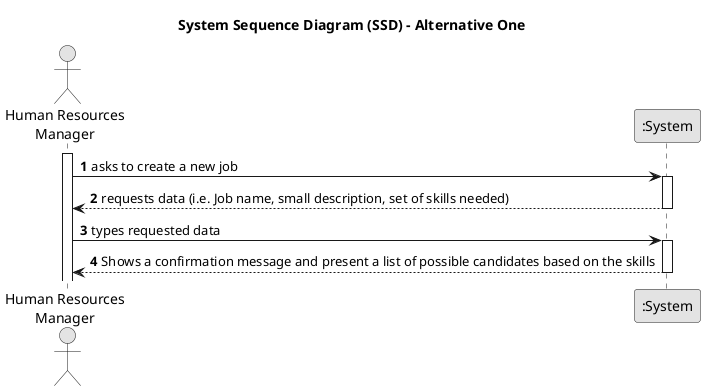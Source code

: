 @startuml
skinparam monochrome true
skinparam packageStyle rectangle
skinparam shadowing false

title System Sequence Diagram (SSD) - Alternative One

autonumber

actor "Human Resources\nManager" as Employee
participant ":System" as System

activate Employee

    Employee -> System : asks to create a new job
    activate System

        System --> Employee : requests data (i.e. Job name, small description, set of skills needed)
    deactivate System

    Employee -> System : types requested data
    activate System

        System --> Employee : Shows a confirmation message and present a list of possible candidates based on the skills
    deactivate System



@enduml